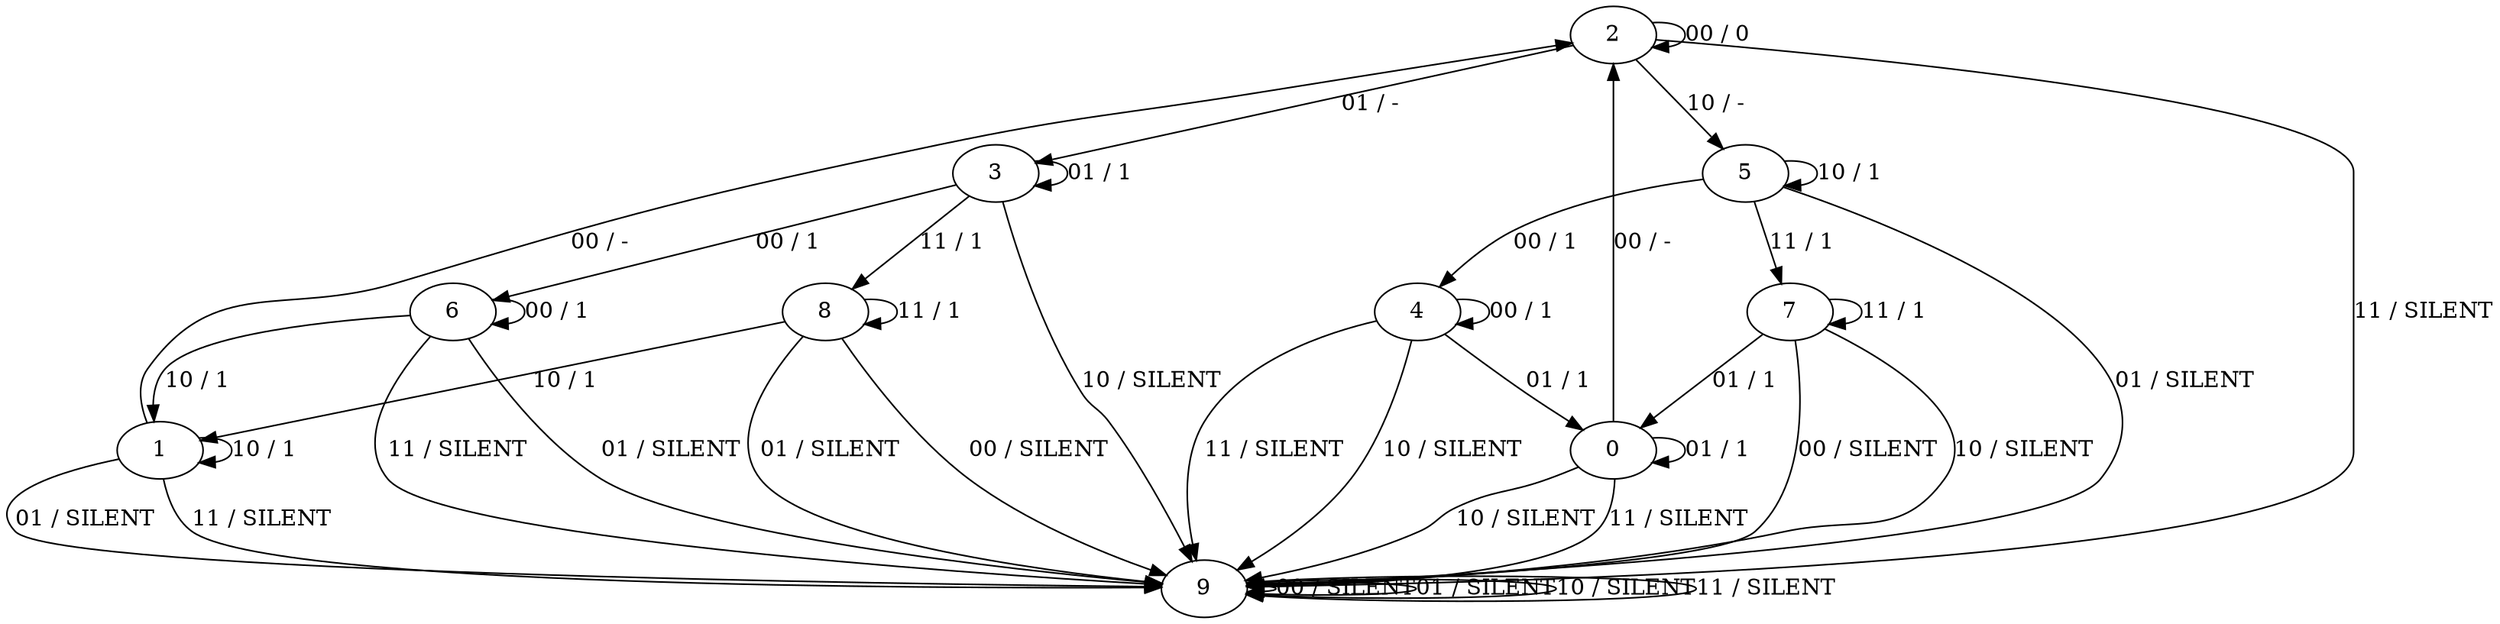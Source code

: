 digraph {
2
0
1
3
4
5
6
7
8
9
2 -> 2 [label="00 / 0"]
2 -> 3 [label="01 / -"]
2 -> 5 [label="10 / -"]
2 -> 9 [label="11 / SILENT"]
0 -> 2 [label="00 / -"]
0 -> 0 [label="01 / 1"]
0 -> 9 [label="10 / SILENT"]
0 -> 9 [label="11 / SILENT"]
1 -> 2 [label="00 / -"]
1 -> 9 [label="01 / SILENT"]
1 -> 1 [label="10 / 1"]
1 -> 9 [label="11 / SILENT"]
3 -> 6 [label="00 / 1"]
3 -> 3 [label="01 / 1"]
3 -> 9 [label="10 / SILENT"]
3 -> 8 [label="11 / 1"]
4 -> 4 [label="00 / 1"]
4 -> 0 [label="01 / 1"]
4 -> 9 [label="10 / SILENT"]
4 -> 9 [label="11 / SILENT"]
5 -> 4 [label="00 / 1"]
5 -> 9 [label="01 / SILENT"]
5 -> 5 [label="10 / 1"]
5 -> 7 [label="11 / 1"]
6 -> 6 [label="00 / 1"]
6 -> 9 [label="01 / SILENT"]
6 -> 1 [label="10 / 1"]
6 -> 9 [label="11 / SILENT"]
7 -> 9 [label="00 / SILENT"]
7 -> 0 [label="01 / 1"]
7 -> 9 [label="10 / SILENT"]
7 -> 7 [label="11 / 1"]
8 -> 9 [label="00 / SILENT"]
8 -> 9 [label="01 / SILENT"]
8 -> 1 [label="10 / 1"]
8 -> 8 [label="11 / 1"]
9 -> 9 [label="00 / SILENT"]
9 -> 9 [label="01 / SILENT"]
9 -> 9 [label="10 / SILENT"]
9 -> 9 [label="11 / SILENT"]
}
